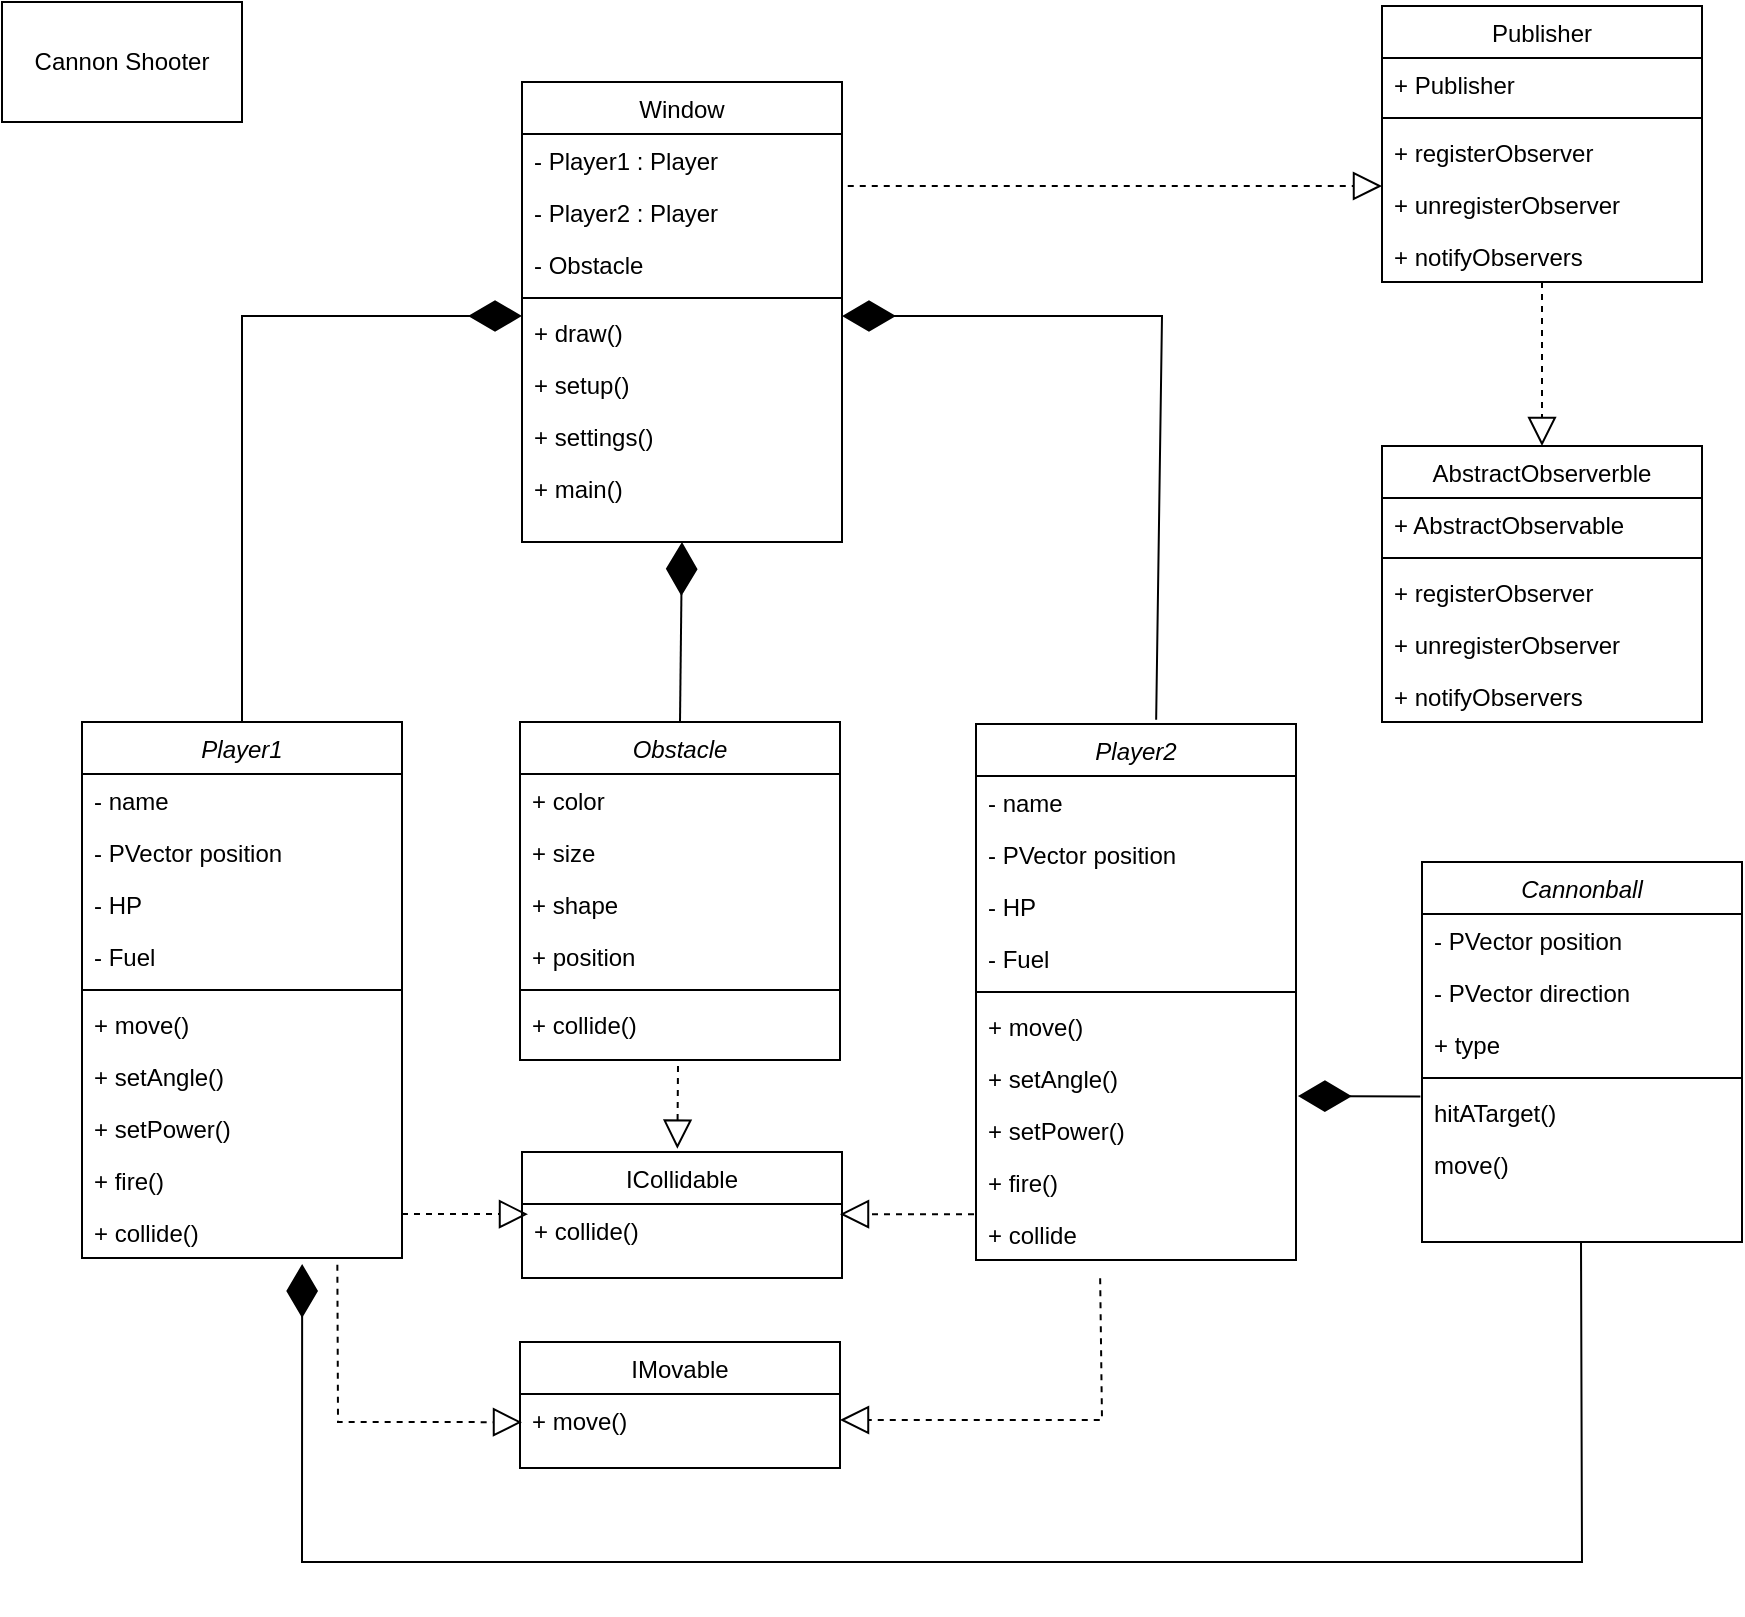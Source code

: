 <mxfile version="15.5.4" type="embed"><diagram id="C5RBs43oDa-KdzZeNtuy" name="Page-1"><mxGraphModel dx="1108" dy="596" grid="1" gridSize="10" guides="1" tooltips="1" connect="1" arrows="1" fold="1" page="1" pageScale="1" pageWidth="827" pageHeight="1169" math="0" shadow="0"><root><mxCell id="WIyWlLk6GJQsqaUBKTNV-0"/><mxCell id="WIyWlLk6GJQsqaUBKTNV-1" parent="WIyWlLk6GJQsqaUBKTNV-0"/><mxCell id="zkfFHV4jXpPFQw0GAbJ--17" value="Window" style="swimlane;fontStyle=0;align=center;verticalAlign=top;childLayout=stackLayout;horizontal=1;startSize=26;horizontalStack=0;resizeParent=1;resizeLast=0;collapsible=1;marginBottom=0;rounded=0;shadow=0;strokeWidth=1;" parent="WIyWlLk6GJQsqaUBKTNV-1" vertex="1"><mxGeometry x="280" y="50" width="160" height="230" as="geometry"><mxRectangle x="550" y="140" width="160" height="26" as="alternateBounds"/></mxGeometry></mxCell><mxCell id="zkfFHV4jXpPFQw0GAbJ--18" value="- Player1 : Player" style="text;align=left;verticalAlign=top;spacingLeft=4;spacingRight=4;overflow=hidden;rotatable=0;points=[[0,0.5],[1,0.5]];portConstraint=eastwest;" parent="zkfFHV4jXpPFQw0GAbJ--17" vertex="1"><mxGeometry y="26" width="160" height="26" as="geometry"/></mxCell><mxCell id="zkfFHV4jXpPFQw0GAbJ--19" value="- Player2 : Player" style="text;align=left;verticalAlign=top;spacingLeft=4;spacingRight=4;overflow=hidden;rotatable=0;points=[[0,0.5],[1,0.5]];portConstraint=eastwest;rounded=0;shadow=0;html=0;" parent="zkfFHV4jXpPFQw0GAbJ--17" vertex="1"><mxGeometry y="52" width="160" height="26" as="geometry"/></mxCell><mxCell id="zkfFHV4jXpPFQw0GAbJ--20" value="- Obstacle" style="text;align=left;verticalAlign=top;spacingLeft=4;spacingRight=4;overflow=hidden;rotatable=0;points=[[0,0.5],[1,0.5]];portConstraint=eastwest;rounded=0;shadow=0;html=0;" parent="zkfFHV4jXpPFQw0GAbJ--17" vertex="1"><mxGeometry y="78" width="160" height="26" as="geometry"/></mxCell><mxCell id="zkfFHV4jXpPFQw0GAbJ--23" value="" style="line;html=1;strokeWidth=1;align=left;verticalAlign=middle;spacingTop=-1;spacingLeft=3;spacingRight=3;rotatable=0;labelPosition=right;points=[];portConstraint=eastwest;" parent="zkfFHV4jXpPFQw0GAbJ--17" vertex="1"><mxGeometry y="104" width="160" height="8" as="geometry"/></mxCell><mxCell id="zkfFHV4jXpPFQw0GAbJ--24" value="+ draw()" style="text;align=left;verticalAlign=top;spacingLeft=4;spacingRight=4;overflow=hidden;rotatable=0;points=[[0,0.5],[1,0.5]];portConstraint=eastwest;" parent="zkfFHV4jXpPFQw0GAbJ--17" vertex="1"><mxGeometry y="112" width="160" height="26" as="geometry"/></mxCell><mxCell id="zkfFHV4jXpPFQw0GAbJ--25" value="+ setup()" style="text;align=left;verticalAlign=top;spacingLeft=4;spacingRight=4;overflow=hidden;rotatable=0;points=[[0,0.5],[1,0.5]];portConstraint=eastwest;" parent="zkfFHV4jXpPFQw0GAbJ--17" vertex="1"><mxGeometry y="138" width="160" height="26" as="geometry"/></mxCell><mxCell id="bGY49DNTYoyGkgJtw3t_-60" value="+ settings()" style="text;align=left;verticalAlign=top;spacingLeft=4;spacingRight=4;overflow=hidden;rotatable=0;points=[[0,0.5],[1,0.5]];portConstraint=eastwest;" parent="zkfFHV4jXpPFQw0GAbJ--17" vertex="1"><mxGeometry y="164" width="160" height="26" as="geometry"/></mxCell><mxCell id="bGY49DNTYoyGkgJtw3t_-63" value="+ main()" style="text;align=left;verticalAlign=top;spacingLeft=4;spacingRight=4;overflow=hidden;rotatable=0;points=[[0,0.5],[1,0.5]];portConstraint=eastwest;" parent="zkfFHV4jXpPFQw0GAbJ--17" vertex="1"><mxGeometry y="190" width="160" height="26" as="geometry"/></mxCell><mxCell id="7fzuy6R_wgdA0pwXr1Np-0" value="Cannon Shooter" style="rounded=0;whiteSpace=wrap;html=1;" parent="WIyWlLk6GJQsqaUBKTNV-1" vertex="1"><mxGeometry x="20" y="10" width="120" height="60" as="geometry"/></mxCell><mxCell id="7fzuy6R_wgdA0pwXr1Np-9" value="Cannonball" style="swimlane;fontStyle=2;align=center;verticalAlign=top;childLayout=stackLayout;horizontal=1;startSize=26;horizontalStack=0;resizeParent=1;resizeLast=0;collapsible=1;marginBottom=0;rounded=0;shadow=0;strokeWidth=1;" parent="WIyWlLk6GJQsqaUBKTNV-1" vertex="1"><mxGeometry x="730" y="440" width="160" height="190" as="geometry"><mxRectangle x="230" y="140" width="160" height="26" as="alternateBounds"/></mxGeometry></mxCell><mxCell id="7fzuy6R_wgdA0pwXr1Np-10" value="- PVector position" style="text;align=left;verticalAlign=top;spacingLeft=4;spacingRight=4;overflow=hidden;rotatable=0;points=[[0,0.5],[1,0.5]];portConstraint=eastwest;" parent="7fzuy6R_wgdA0pwXr1Np-9" vertex="1"><mxGeometry y="26" width="160" height="26" as="geometry"/></mxCell><mxCell id="7fzuy6R_wgdA0pwXr1Np-11" value="- PVector direction" style="text;align=left;verticalAlign=top;spacingLeft=4;spacingRight=4;overflow=hidden;rotatable=0;points=[[0,0.5],[1,0.5]];portConstraint=eastwest;rounded=0;shadow=0;html=0;" parent="7fzuy6R_wgdA0pwXr1Np-9" vertex="1"><mxGeometry y="52" width="160" height="26" as="geometry"/></mxCell><mxCell id="VNrcAnaPVluSWA-gc-Av-44" value="+ type" style="text;align=left;verticalAlign=top;spacingLeft=4;spacingRight=4;overflow=hidden;rotatable=0;points=[[0,0.5],[1,0.5]];portConstraint=eastwest;rounded=0;shadow=0;html=0;" parent="7fzuy6R_wgdA0pwXr1Np-9" vertex="1"><mxGeometry y="78" width="160" height="26" as="geometry"/></mxCell><mxCell id="7fzuy6R_wgdA0pwXr1Np-13" value="" style="line;html=1;strokeWidth=1;align=left;verticalAlign=middle;spacingTop=-1;spacingLeft=3;spacingRight=3;rotatable=0;labelPosition=right;points=[];portConstraint=eastwest;" parent="7fzuy6R_wgdA0pwXr1Np-9" vertex="1"><mxGeometry y="104" width="160" height="8" as="geometry"/></mxCell><mxCell id="7fzuy6R_wgdA0pwXr1Np-15" value="hitATarget()" style="text;align=left;verticalAlign=top;spacingLeft=4;spacingRight=4;overflow=hidden;rotatable=0;points=[[0,0.5],[1,0.5]];portConstraint=eastwest;" parent="7fzuy6R_wgdA0pwXr1Np-9" vertex="1"><mxGeometry y="112" width="160" height="26" as="geometry"/></mxCell><mxCell id="7fzuy6R_wgdA0pwXr1Np-14" value="move()" style="text;align=left;verticalAlign=top;spacingLeft=4;spacingRight=4;overflow=hidden;rotatable=0;points=[[0,0.5],[1,0.5]];portConstraint=eastwest;" parent="7fzuy6R_wgdA0pwXr1Np-9" vertex="1"><mxGeometry y="138" width="160" height="26" as="geometry"/></mxCell><mxCell id="gBK91YIQaOD51lO5mfCT-0" value="Player1" style="swimlane;fontStyle=2;align=center;verticalAlign=top;childLayout=stackLayout;horizontal=1;startSize=26;horizontalStack=0;resizeParent=1;resizeLast=0;collapsible=1;marginBottom=0;rounded=0;shadow=0;strokeWidth=1;" parent="WIyWlLk6GJQsqaUBKTNV-1" vertex="1"><mxGeometry x="60" y="370" width="160" height="268" as="geometry"><mxRectangle x="230" y="140" width="160" height="26" as="alternateBounds"/></mxGeometry></mxCell><mxCell id="gBK91YIQaOD51lO5mfCT-1" value="- name" style="text;align=left;verticalAlign=top;spacingLeft=4;spacingRight=4;overflow=hidden;rotatable=0;points=[[0,0.5],[1,0.5]];portConstraint=eastwest;" parent="gBK91YIQaOD51lO5mfCT-0" vertex="1"><mxGeometry y="26" width="160" height="26" as="geometry"/></mxCell><mxCell id="gBK91YIQaOD51lO5mfCT-2" value="- PVector position" style="text;align=left;verticalAlign=top;spacingLeft=4;spacingRight=4;overflow=hidden;rotatable=0;points=[[0,0.5],[1,0.5]];portConstraint=eastwest;rounded=0;shadow=0;html=0;" parent="gBK91YIQaOD51lO5mfCT-0" vertex="1"><mxGeometry y="52" width="160" height="26" as="geometry"/></mxCell><mxCell id="gBK91YIQaOD51lO5mfCT-13" value="- HP" style="text;align=left;verticalAlign=top;spacingLeft=4;spacingRight=4;overflow=hidden;rotatable=0;points=[[0,0.5],[1,0.5]];portConstraint=eastwest;rounded=0;shadow=0;html=0;" parent="gBK91YIQaOD51lO5mfCT-0" vertex="1"><mxGeometry y="78" width="160" height="26" as="geometry"/></mxCell><mxCell id="gBK91YIQaOD51lO5mfCT-18" value="- Fuel" style="text;align=left;verticalAlign=top;spacingLeft=4;spacingRight=4;overflow=hidden;rotatable=0;points=[[0,0.5],[1,0.5]];portConstraint=eastwest;rounded=0;shadow=0;html=0;" parent="gBK91YIQaOD51lO5mfCT-0" vertex="1"><mxGeometry y="104" width="160" height="26" as="geometry"/></mxCell><mxCell id="gBK91YIQaOD51lO5mfCT-4" value="" style="line;html=1;strokeWidth=1;align=left;verticalAlign=middle;spacingTop=-1;spacingLeft=3;spacingRight=3;rotatable=0;labelPosition=right;points=[];portConstraint=eastwest;" parent="gBK91YIQaOD51lO5mfCT-0" vertex="1"><mxGeometry y="130" width="160" height="8" as="geometry"/></mxCell><mxCell id="gBK91YIQaOD51lO5mfCT-5" value="+ move()" style="text;align=left;verticalAlign=top;spacingLeft=4;spacingRight=4;overflow=hidden;rotatable=0;points=[[0,0.5],[1,0.5]];portConstraint=eastwest;" parent="gBK91YIQaOD51lO5mfCT-0" vertex="1"><mxGeometry y="138" width="160" height="26" as="geometry"/></mxCell><mxCell id="gBK91YIQaOD51lO5mfCT-15" value="+ setAngle()" style="text;align=left;verticalAlign=top;spacingLeft=4;spacingRight=4;overflow=hidden;rotatable=0;points=[[0,0.5],[1,0.5]];portConstraint=eastwest;" parent="gBK91YIQaOD51lO5mfCT-0" vertex="1"><mxGeometry y="164" width="160" height="26" as="geometry"/></mxCell><mxCell id="gBK91YIQaOD51lO5mfCT-16" value="+ setPower()" style="text;align=left;verticalAlign=top;spacingLeft=4;spacingRight=4;overflow=hidden;rotatable=0;points=[[0,0.5],[1,0.5]];portConstraint=eastwest;" parent="gBK91YIQaOD51lO5mfCT-0" vertex="1"><mxGeometry y="190" width="160" height="26" as="geometry"/></mxCell><mxCell id="gBK91YIQaOD51lO5mfCT-17" value="+ fire()" style="text;align=left;verticalAlign=top;spacingLeft=4;spacingRight=4;overflow=hidden;rotatable=0;points=[[0,0.5],[1,0.5]];portConstraint=eastwest;" parent="gBK91YIQaOD51lO5mfCT-0" vertex="1"><mxGeometry y="216" width="160" height="26" as="geometry"/></mxCell><mxCell id="bGY49DNTYoyGkgJtw3t_-45" value="+ collide()" style="text;align=left;verticalAlign=top;spacingLeft=4;spacingRight=4;overflow=hidden;rotatable=0;points=[[0,0.5],[1,0.5]];portConstraint=eastwest;" parent="gBK91YIQaOD51lO5mfCT-0" vertex="1"><mxGeometry y="242" width="160" height="26" as="geometry"/></mxCell><mxCell id="gBK91YIQaOD51lO5mfCT-6" value="Obstacle" style="swimlane;fontStyle=2;align=center;verticalAlign=top;childLayout=stackLayout;horizontal=1;startSize=26;horizontalStack=0;resizeParent=1;resizeLast=0;collapsible=1;marginBottom=0;rounded=0;shadow=0;strokeWidth=1;" parent="WIyWlLk6GJQsqaUBKTNV-1" vertex="1"><mxGeometry x="279" y="370" width="160" height="169" as="geometry"><mxRectangle x="230" y="140" width="160" height="26" as="alternateBounds"/></mxGeometry></mxCell><mxCell id="gBK91YIQaOD51lO5mfCT-7" value="+ color" style="text;align=left;verticalAlign=top;spacingLeft=4;spacingRight=4;overflow=hidden;rotatable=0;points=[[0,0.5],[1,0.5]];portConstraint=eastwest;" parent="gBK91YIQaOD51lO5mfCT-6" vertex="1"><mxGeometry y="26" width="160" height="26" as="geometry"/></mxCell><mxCell id="gBK91YIQaOD51lO5mfCT-8" value="+ size" style="text;align=left;verticalAlign=top;spacingLeft=4;spacingRight=4;overflow=hidden;rotatable=0;points=[[0,0.5],[1,0.5]];portConstraint=eastwest;rounded=0;shadow=0;html=0;" parent="gBK91YIQaOD51lO5mfCT-6" vertex="1"><mxGeometry y="52" width="160" height="26" as="geometry"/></mxCell><mxCell id="gBK91YIQaOD51lO5mfCT-9" value="+ shape" style="text;align=left;verticalAlign=top;spacingLeft=4;spacingRight=4;overflow=hidden;rotatable=0;points=[[0,0.5],[1,0.5]];portConstraint=eastwest;rounded=0;shadow=0;html=0;" parent="gBK91YIQaOD51lO5mfCT-6" vertex="1"><mxGeometry y="78" width="160" height="26" as="geometry"/></mxCell><mxCell id="bGY49DNTYoyGkgJtw3t_-34" value="+ position" style="text;align=left;verticalAlign=top;spacingLeft=4;spacingRight=4;overflow=hidden;rotatable=0;points=[[0,0.5],[1,0.5]];portConstraint=eastwest;rounded=0;shadow=0;html=0;" parent="gBK91YIQaOD51lO5mfCT-6" vertex="1"><mxGeometry y="104" width="160" height="26" as="geometry"/></mxCell><mxCell id="bGY49DNTYoyGkgJtw3t_-50" value="" style="line;strokeWidth=1;fillColor=none;align=left;verticalAlign=middle;spacingTop=-1;spacingLeft=3;spacingRight=3;rotatable=0;labelPosition=right;points=[];portConstraint=eastwest;strokeColor=inherit;" parent="gBK91YIQaOD51lO5mfCT-6" vertex="1"><mxGeometry y="130" width="160" height="8" as="geometry"/></mxCell><mxCell id="bGY49DNTYoyGkgJtw3t_-49" value="+ collide()" style="text;align=left;verticalAlign=top;spacingLeft=4;spacingRight=4;overflow=hidden;rotatable=0;points=[[0,0.5],[1,0.5]];portConstraint=eastwest;rounded=0;shadow=0;html=0;" parent="gBK91YIQaOD51lO5mfCT-6" vertex="1"><mxGeometry y="138" width="160" height="26" as="geometry"/></mxCell><mxCell id="bGY49DNTYoyGkgJtw3t_-18" value="Player2" style="swimlane;fontStyle=2;align=center;verticalAlign=top;childLayout=stackLayout;horizontal=1;startSize=26;horizontalStack=0;resizeParent=1;resizeLast=0;collapsible=1;marginBottom=0;rounded=0;shadow=0;strokeWidth=1;" parent="WIyWlLk6GJQsqaUBKTNV-1" vertex="1"><mxGeometry x="507" y="371" width="160" height="268" as="geometry"><mxRectangle x="230" y="140" width="160" height="26" as="alternateBounds"/></mxGeometry></mxCell><mxCell id="bGY49DNTYoyGkgJtw3t_-19" value="- name" style="text;align=left;verticalAlign=top;spacingLeft=4;spacingRight=4;overflow=hidden;rotatable=0;points=[[0,0.5],[1,0.5]];portConstraint=eastwest;" parent="bGY49DNTYoyGkgJtw3t_-18" vertex="1"><mxGeometry y="26" width="160" height="26" as="geometry"/></mxCell><mxCell id="bGY49DNTYoyGkgJtw3t_-20" value="- PVector position" style="text;align=left;verticalAlign=top;spacingLeft=4;spacingRight=4;overflow=hidden;rotatable=0;points=[[0,0.5],[1,0.5]];portConstraint=eastwest;rounded=0;shadow=0;html=0;" parent="bGY49DNTYoyGkgJtw3t_-18" vertex="1"><mxGeometry y="52" width="160" height="26" as="geometry"/></mxCell><mxCell id="bGY49DNTYoyGkgJtw3t_-21" value="- HP" style="text;align=left;verticalAlign=top;spacingLeft=4;spacingRight=4;overflow=hidden;rotatable=0;points=[[0,0.5],[1,0.5]];portConstraint=eastwest;rounded=0;shadow=0;html=0;" parent="bGY49DNTYoyGkgJtw3t_-18" vertex="1"><mxGeometry y="78" width="160" height="26" as="geometry"/></mxCell><mxCell id="bGY49DNTYoyGkgJtw3t_-22" value="- Fuel" style="text;align=left;verticalAlign=top;spacingLeft=4;spacingRight=4;overflow=hidden;rotatable=0;points=[[0,0.5],[1,0.5]];portConstraint=eastwest;rounded=0;shadow=0;html=0;" parent="bGY49DNTYoyGkgJtw3t_-18" vertex="1"><mxGeometry y="104" width="160" height="26" as="geometry"/></mxCell><mxCell id="bGY49DNTYoyGkgJtw3t_-23" value="" style="line;html=1;strokeWidth=1;align=left;verticalAlign=middle;spacingTop=-1;spacingLeft=3;spacingRight=3;rotatable=0;labelPosition=right;points=[];portConstraint=eastwest;" parent="bGY49DNTYoyGkgJtw3t_-18" vertex="1"><mxGeometry y="130" width="160" height="8" as="geometry"/></mxCell><mxCell id="bGY49DNTYoyGkgJtw3t_-24" value="+ move()" style="text;align=left;verticalAlign=top;spacingLeft=4;spacingRight=4;overflow=hidden;rotatable=0;points=[[0,0.5],[1,0.5]];portConstraint=eastwest;" parent="bGY49DNTYoyGkgJtw3t_-18" vertex="1"><mxGeometry y="138" width="160" height="26" as="geometry"/></mxCell><mxCell id="bGY49DNTYoyGkgJtw3t_-25" value="+ setAngle()" style="text;align=left;verticalAlign=top;spacingLeft=4;spacingRight=4;overflow=hidden;rotatable=0;points=[[0,0.5],[1,0.5]];portConstraint=eastwest;" parent="bGY49DNTYoyGkgJtw3t_-18" vertex="1"><mxGeometry y="164" width="160" height="26" as="geometry"/></mxCell><mxCell id="bGY49DNTYoyGkgJtw3t_-26" value="+ setPower()" style="text;align=left;verticalAlign=top;spacingLeft=4;spacingRight=4;overflow=hidden;rotatable=0;points=[[0,0.5],[1,0.5]];portConstraint=eastwest;" parent="bGY49DNTYoyGkgJtw3t_-18" vertex="1"><mxGeometry y="190" width="160" height="26" as="geometry"/></mxCell><mxCell id="bGY49DNTYoyGkgJtw3t_-27" value="+ fire()" style="text;align=left;verticalAlign=top;spacingLeft=4;spacingRight=4;overflow=hidden;rotatable=0;points=[[0,0.5],[1,0.5]];portConstraint=eastwest;" parent="bGY49DNTYoyGkgJtw3t_-18" vertex="1"><mxGeometry y="216" width="160" height="26" as="geometry"/></mxCell><mxCell id="bGY49DNTYoyGkgJtw3t_-46" value="+ collide" style="text;align=left;verticalAlign=top;spacingLeft=4;spacingRight=4;overflow=hidden;rotatable=0;points=[[0,0.5],[1,0.5]];portConstraint=eastwest;" parent="bGY49DNTYoyGkgJtw3t_-18" vertex="1"><mxGeometry y="242" width="160" height="26" as="geometry"/></mxCell><mxCell id="bGY49DNTYoyGkgJtw3t_-32" value="" style="endArrow=diamondThin;endFill=1;endSize=24;html=1;rounded=0;exitX=0.5;exitY=0;exitDx=0;exitDy=0;entryX=0;entryY=0.5;entryDx=0;entryDy=0;" parent="WIyWlLk6GJQsqaUBKTNV-1" source="gBK91YIQaOD51lO5mfCT-0" edge="1"><mxGeometry width="160" relative="1" as="geometry"><mxPoint x="430" y="370" as="sourcePoint"/><mxPoint x="280" y="167" as="targetPoint"/><Array as="points"><mxPoint x="140" y="167"/></Array></mxGeometry></mxCell><mxCell id="bGY49DNTYoyGkgJtw3t_-33" value="" style="endArrow=diamondThin;endFill=1;endSize=24;html=1;rounded=0;exitX=0.563;exitY=-0.008;exitDx=0;exitDy=0;entryX=1;entryY=0.5;entryDx=0;entryDy=0;exitPerimeter=0;" parent="WIyWlLk6GJQsqaUBKTNV-1" source="bGY49DNTYoyGkgJtw3t_-18" edge="1"><mxGeometry width="160" relative="1" as="geometry"><mxPoint x="150" y="380" as="sourcePoint"/><mxPoint x="440" y="167" as="targetPoint"/><Array as="points"><mxPoint x="600" y="167"/></Array></mxGeometry></mxCell><mxCell id="bGY49DNTYoyGkgJtw3t_-35" value="" style="endArrow=diamondThin;endFill=1;endSize=24;html=1;rounded=0;exitX=0.5;exitY=0;exitDx=0;exitDy=0;" parent="WIyWlLk6GJQsqaUBKTNV-1" source="gBK91YIQaOD51lO5mfCT-6" edge="1"><mxGeometry width="160" relative="1" as="geometry"><mxPoint x="500.08" y="495.064" as="sourcePoint"/><mxPoint x="360" y="280" as="targetPoint"/></mxGeometry></mxCell><mxCell id="bGY49DNTYoyGkgJtw3t_-37" value="ICollidable" style="swimlane;fontStyle=0;align=center;verticalAlign=top;childLayout=stackLayout;horizontal=1;startSize=26;horizontalStack=0;resizeParent=1;resizeLast=0;collapsible=1;marginBottom=0;rounded=0;shadow=0;strokeWidth=1;" parent="WIyWlLk6GJQsqaUBKTNV-1" vertex="1"><mxGeometry x="280" y="585" width="160" height="63" as="geometry"><mxRectangle x="550" y="140" width="160" height="26" as="alternateBounds"/></mxGeometry></mxCell><mxCell id="bGY49DNTYoyGkgJtw3t_-40" value="+ collide()" style="text;align=left;verticalAlign=top;spacingLeft=4;spacingRight=4;overflow=hidden;rotatable=0;points=[[0,0.5],[1,0.5]];portConstraint=eastwest;" parent="bGY49DNTYoyGkgJtw3t_-37" vertex="1"><mxGeometry y="26" width="160" height="26" as="geometry"/></mxCell><mxCell id="bGY49DNTYoyGkgJtw3t_-58" value="" style="endArrow=diamondThin;endFill=1;endSize=24;html=1;rounded=0;exitX=-0.005;exitY=0.2;exitDx=0;exitDy=0;exitPerimeter=0;entryX=1.006;entryY=0.846;entryDx=0;entryDy=0;entryPerimeter=0;" parent="WIyWlLk6GJQsqaUBKTNV-1" source="7fzuy6R_wgdA0pwXr1Np-15" target="bGY49DNTYoyGkgJtw3t_-25" edge="1"><mxGeometry width="160" relative="1" as="geometry"><mxPoint x="369" y="380" as="sourcePoint"/><mxPoint x="730" y="530" as="targetPoint"/></mxGeometry></mxCell><mxCell id="bGY49DNTYoyGkgJtw3t_-59" value="" style="endArrow=diamondThin;endFill=1;endSize=24;html=1;rounded=0;entryX=0.688;entryY=1.115;entryDx=0;entryDy=0;entryPerimeter=0;" parent="WIyWlLk6GJQsqaUBKTNV-1" target="bGY49DNTYoyGkgJtw3t_-45" edge="1"><mxGeometry width="160" relative="1" as="geometry"><mxPoint x="809.5" y="630" as="sourcePoint"/><mxPoint x="370" y="650" as="targetPoint"/><Array as="points"><mxPoint x="810" y="790"/><mxPoint x="170" y="790"/></Array></mxGeometry></mxCell><mxCell id="VNrcAnaPVluSWA-gc-Av-14" value="IMovable" style="swimlane;fontStyle=0;align=center;verticalAlign=top;childLayout=stackLayout;horizontal=1;startSize=26;horizontalStack=0;resizeParent=1;resizeLast=0;collapsible=1;marginBottom=0;rounded=0;shadow=0;strokeWidth=1;" parent="WIyWlLk6GJQsqaUBKTNV-1" vertex="1"><mxGeometry x="279" y="680" width="160" height="63" as="geometry"><mxRectangle x="550" y="140" width="160" height="26" as="alternateBounds"/></mxGeometry></mxCell><mxCell id="VNrcAnaPVluSWA-gc-Av-15" value="+ move()" style="text;align=left;verticalAlign=top;spacingLeft=4;spacingRight=4;overflow=hidden;rotatable=0;points=[[0,0.5],[1,0.5]];portConstraint=eastwest;" parent="VNrcAnaPVluSWA-gc-Av-14" vertex="1"><mxGeometry y="26" width="160" height="26" as="geometry"/></mxCell><mxCell id="VNrcAnaPVluSWA-gc-Av-20" value="" style="endArrow=block;dashed=1;endFill=0;endSize=12;html=1;rounded=0;" parent="WIyWlLk6GJQsqaUBKTNV-1" edge="1"><mxGeometry width="160" relative="1" as="geometry"><mxPoint x="220" y="616" as="sourcePoint"/><mxPoint x="283" y="616.08" as="targetPoint"/></mxGeometry></mxCell><mxCell id="VNrcAnaPVluSWA-gc-Av-21" value="" style="endArrow=block;dashed=1;endFill=0;endSize=12;html=1;rounded=0;" parent="WIyWlLk6GJQsqaUBKTNV-1" edge="1"><mxGeometry width="160" relative="1" as="geometry"><mxPoint x="506" y="616.08" as="sourcePoint"/><mxPoint x="439" y="616.08" as="targetPoint"/></mxGeometry></mxCell><mxCell id="VNrcAnaPVluSWA-gc-Av-23" value="" style="endArrow=block;dashed=1;endFill=0;endSize=12;html=1;rounded=0;entryX=0.623;entryY=-0.058;entryDx=0;entryDy=0;entryPerimeter=0;" parent="WIyWlLk6GJQsqaUBKTNV-1" edge="1"><mxGeometry width="160" relative="1" as="geometry"><mxPoint x="358" y="542" as="sourcePoint"/><mxPoint x="357.68" y="583.346" as="targetPoint"/></mxGeometry></mxCell><mxCell id="VNrcAnaPVluSWA-gc-Av-25" value="" style="endArrow=block;dashed=1;endFill=0;endSize=12;html=1;rounded=0;exitX=0.798;exitY=1.128;exitDx=0;exitDy=0;exitPerimeter=0;" parent="WIyWlLk6GJQsqaUBKTNV-1" source="bGY49DNTYoyGkgJtw3t_-45" edge="1"><mxGeometry width="160" relative="1" as="geometry"><mxPoint x="217" y="720" as="sourcePoint"/><mxPoint x="280" y="720.08" as="targetPoint"/><Array as="points"><mxPoint x="188" y="720"/></Array></mxGeometry></mxCell><mxCell id="VNrcAnaPVluSWA-gc-Av-26" value="Publisher" style="swimlane;fontStyle=0;align=center;verticalAlign=top;childLayout=stackLayout;horizontal=1;startSize=26;horizontalStack=0;resizeParent=1;resizeLast=0;collapsible=1;marginBottom=0;rounded=0;shadow=0;strokeWidth=1;" parent="WIyWlLk6GJQsqaUBKTNV-1" vertex="1"><mxGeometry x="710" y="12" width="160" height="138" as="geometry"><mxRectangle x="550" y="140" width="160" height="26" as="alternateBounds"/></mxGeometry></mxCell><mxCell id="VNrcAnaPVluSWA-gc-Av-27" value="+ Publisher" style="text;align=left;verticalAlign=top;spacingLeft=4;spacingRight=4;overflow=hidden;rotatable=0;points=[[0,0.5],[1,0.5]];portConstraint=eastwest;" parent="VNrcAnaPVluSWA-gc-Av-26" vertex="1"><mxGeometry y="26" width="160" height="26" as="geometry"/></mxCell><mxCell id="VNrcAnaPVluSWA-gc-Av-28" value="" style="line;html=1;strokeWidth=1;align=left;verticalAlign=middle;spacingTop=-1;spacingLeft=3;spacingRight=3;rotatable=0;labelPosition=right;points=[];portConstraint=eastwest;" parent="VNrcAnaPVluSWA-gc-Av-26" vertex="1"><mxGeometry y="52" width="160" height="8" as="geometry"/></mxCell><mxCell id="VNrcAnaPVluSWA-gc-Av-29" value="+ registerObserver" style="text;align=left;verticalAlign=top;spacingLeft=4;spacingRight=4;overflow=hidden;rotatable=0;points=[[0,0.5],[1,0.5]];portConstraint=eastwest;" parent="VNrcAnaPVluSWA-gc-Av-26" vertex="1"><mxGeometry y="60" width="160" height="26" as="geometry"/></mxCell><mxCell id="VNrcAnaPVluSWA-gc-Av-30" value="+ unregisterObserver" style="text;align=left;verticalAlign=top;spacingLeft=4;spacingRight=4;overflow=hidden;rotatable=0;points=[[0,0.5],[1,0.5]];portConstraint=eastwest;" parent="VNrcAnaPVluSWA-gc-Av-26" vertex="1"><mxGeometry y="86" width="160" height="26" as="geometry"/></mxCell><mxCell id="VNrcAnaPVluSWA-gc-Av-31" value="+ notifyObservers" style="text;align=left;verticalAlign=top;spacingLeft=4;spacingRight=4;overflow=hidden;rotatable=0;points=[[0,0.5],[1,0.5]];portConstraint=eastwest;" parent="VNrcAnaPVluSWA-gc-Av-26" vertex="1"><mxGeometry y="112" width="160" height="26" as="geometry"/></mxCell><mxCell id="VNrcAnaPVluSWA-gc-Av-32" value="AbstractObserverble" style="swimlane;fontStyle=0;align=center;verticalAlign=top;childLayout=stackLayout;horizontal=1;startSize=26;horizontalStack=0;resizeParent=1;resizeLast=0;collapsible=1;marginBottom=0;rounded=0;shadow=0;strokeWidth=1;" parent="WIyWlLk6GJQsqaUBKTNV-1" vertex="1"><mxGeometry x="710" y="232" width="160" height="138" as="geometry"><mxRectangle x="550" y="140" width="160" height="26" as="alternateBounds"/></mxGeometry></mxCell><mxCell id="VNrcAnaPVluSWA-gc-Av-33" value="+ AbstractObservable" style="text;align=left;verticalAlign=top;spacingLeft=4;spacingRight=4;overflow=hidden;rotatable=0;points=[[0,0.5],[1,0.5]];portConstraint=eastwest;" parent="VNrcAnaPVluSWA-gc-Av-32" vertex="1"><mxGeometry y="26" width="160" height="26" as="geometry"/></mxCell><mxCell id="VNrcAnaPVluSWA-gc-Av-34" value="" style="line;html=1;strokeWidth=1;align=left;verticalAlign=middle;spacingTop=-1;spacingLeft=3;spacingRight=3;rotatable=0;labelPosition=right;points=[];portConstraint=eastwest;" parent="VNrcAnaPVluSWA-gc-Av-32" vertex="1"><mxGeometry y="52" width="160" height="8" as="geometry"/></mxCell><mxCell id="VNrcAnaPVluSWA-gc-Av-35" value="+ registerObserver" style="text;align=left;verticalAlign=top;spacingLeft=4;spacingRight=4;overflow=hidden;rotatable=0;points=[[0,0.5],[1,0.5]];portConstraint=eastwest;" parent="VNrcAnaPVluSWA-gc-Av-32" vertex="1"><mxGeometry y="60" width="160" height="26" as="geometry"/></mxCell><mxCell id="VNrcAnaPVluSWA-gc-Av-36" value="+ unregisterObserver" style="text;align=left;verticalAlign=top;spacingLeft=4;spacingRight=4;overflow=hidden;rotatable=0;points=[[0,0.5],[1,0.5]];portConstraint=eastwest;" parent="VNrcAnaPVluSWA-gc-Av-32" vertex="1"><mxGeometry y="86" width="160" height="26" as="geometry"/></mxCell><mxCell id="VNrcAnaPVluSWA-gc-Av-37" value="+ notifyObservers" style="text;align=left;verticalAlign=top;spacingLeft=4;spacingRight=4;overflow=hidden;rotatable=0;points=[[0,0.5],[1,0.5]];portConstraint=eastwest;" parent="VNrcAnaPVluSWA-gc-Av-32" vertex="1"><mxGeometry y="112" width="160" height="26" as="geometry"/></mxCell><mxCell id="VNrcAnaPVluSWA-gc-Av-38" value="" style="endArrow=block;dashed=1;endFill=0;endSize=12;html=1;rounded=0;entryX=0.5;entryY=0;entryDx=0;entryDy=0;" parent="WIyWlLk6GJQsqaUBKTNV-1" source="VNrcAnaPVluSWA-gc-Av-31" target="VNrcAnaPVluSWA-gc-Av-32" edge="1"><mxGeometry width="160" relative="1" as="geometry"><mxPoint x="997" y="142" as="sourcePoint"/><mxPoint x="1157" y="142" as="targetPoint"/></mxGeometry></mxCell><mxCell id="VNrcAnaPVluSWA-gc-Av-39" value="" style="endArrow=block;dashed=1;endFill=0;endSize=12;html=1;rounded=0;exitX=1.018;exitY=0;exitDx=0;exitDy=0;exitPerimeter=0;" parent="WIyWlLk6GJQsqaUBKTNV-1" source="zkfFHV4jXpPFQw0GAbJ--19" edge="1"><mxGeometry width="160" relative="1" as="geometry"><mxPoint x="530" y="60" as="sourcePoint"/><mxPoint x="710" y="102" as="targetPoint"/></mxGeometry></mxCell><mxCell id="VNrcAnaPVluSWA-gc-Av-45" value="" style="endArrow=block;dashed=1;endFill=0;endSize=12;html=1;rounded=0;exitX=0.388;exitY=1.351;exitDx=0;exitDy=0;exitPerimeter=0;entryX=1;entryY=0.5;entryDx=0;entryDy=0;" parent="WIyWlLk6GJQsqaUBKTNV-1" source="bGY49DNTYoyGkgJtw3t_-46" target="VNrcAnaPVluSWA-gc-Av-15" edge="1"><mxGeometry width="160" relative="1" as="geometry"><mxPoint x="507" y="690.0" as="sourcePoint"/><mxPoint x="440" y="690.0" as="targetPoint"/><Array as="points"><mxPoint x="570" y="719"/></Array></mxGeometry></mxCell></root></mxGraphModel></diagram></mxfile>